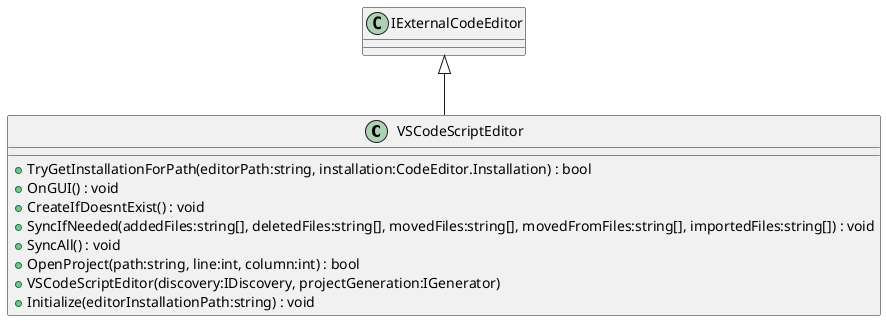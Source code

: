 @startuml
class VSCodeScriptEditor {
    + TryGetInstallationForPath(editorPath:string, installation:CodeEditor.Installation) : bool
    + OnGUI() : void
    + CreateIfDoesntExist() : void
    + SyncIfNeeded(addedFiles:string[], deletedFiles:string[], movedFiles:string[], movedFromFiles:string[], importedFiles:string[]) : void
    + SyncAll() : void
    + OpenProject(path:string, line:int, column:int) : bool
    + VSCodeScriptEditor(discovery:IDiscovery, projectGeneration:IGenerator)
    + Initialize(editorInstallationPath:string) : void
}
IExternalCodeEditor <|-- VSCodeScriptEditor
@enduml
